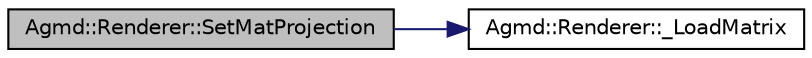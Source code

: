 digraph "Agmd::Renderer::SetMatProjection"
{
  edge [fontname="Helvetica",fontsize="10",labelfontname="Helvetica",labelfontsize="10"];
  node [fontname="Helvetica",fontsize="10",shape=record];
  rankdir="LR";
  Node1 [label="Agmd::Renderer::SetMatProjection",height=0.2,width=0.4,color="black", fillcolor="grey75", style="filled" fontcolor="black"];
  Node1 -> Node2 [color="midnightblue",fontsize="10",style="solid",fontname="Helvetica"];
  Node2 [label="Agmd::Renderer::_LoadMatrix",height=0.2,width=0.4,color="black", fillcolor="white", style="filled",URL="$class_agmd_1_1_renderer.html#ae806b0dcdb6a18bd8a37d7c7b8c0f52c"];
}
